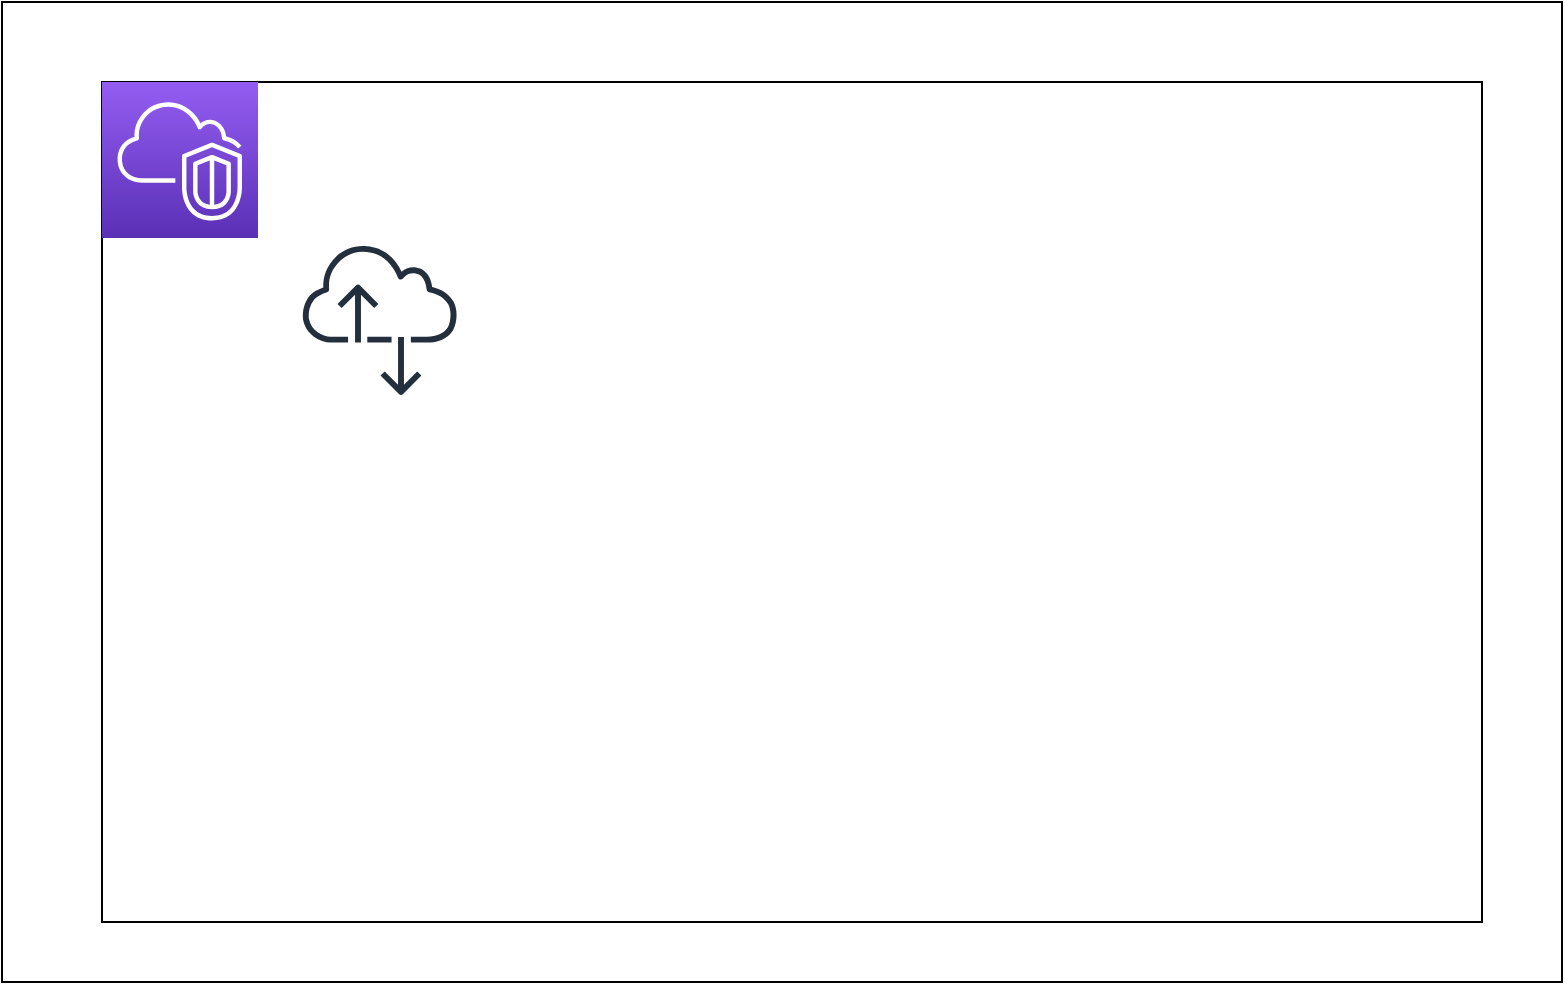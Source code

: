 <mxfile version="20.2.3" type="github">
  <diagram id="PVi3mM8rECmHYF2QpJj_" name="ページ1">
    <mxGraphModel dx="1038" dy="567" grid="1" gridSize="10" guides="1" tooltips="1" connect="1" arrows="1" fold="1" page="1" pageScale="1" pageWidth="827" pageHeight="1169" math="0" shadow="0">
      <root>
        <mxCell id="0" />
        <mxCell id="1" parent="0" />
        <mxCell id="s6jqBJWErEWpHe0qMfG8-5" value="" style="rounded=0;whiteSpace=wrap;html=1;" vertex="1" parent="1">
          <mxGeometry x="20" y="30" width="780" height="490" as="geometry" />
        </mxCell>
        <mxCell id="s6jqBJWErEWpHe0qMfG8-4" value="" style="rounded=0;whiteSpace=wrap;html=1;" vertex="1" parent="1">
          <mxGeometry x="70" y="70" width="690" height="420" as="geometry" />
        </mxCell>
        <mxCell id="s6jqBJWErEWpHe0qMfG8-1" value="" style="sketch=0;points=[[0,0,0],[0.25,0,0],[0.5,0,0],[0.75,0,0],[1,0,0],[0,1,0],[0.25,1,0],[0.5,1,0],[0.75,1,0],[1,1,0],[0,0.25,0],[0,0.5,0],[0,0.75,0],[1,0.25,0],[1,0.5,0],[1,0.75,0]];outlineConnect=0;fontColor=#232F3E;gradientColor=#945DF2;gradientDirection=north;fillColor=#5A30B5;strokeColor=#ffffff;dashed=0;verticalLabelPosition=bottom;verticalAlign=top;align=center;html=1;fontSize=12;fontStyle=0;aspect=fixed;shape=mxgraph.aws4.resourceIcon;resIcon=mxgraph.aws4.vpc;" vertex="1" parent="1">
          <mxGeometry x="70" y="70" width="78" height="78" as="geometry" />
        </mxCell>
        <mxCell id="s6jqBJWErEWpHe0qMfG8-2" value="" style="sketch=0;outlineConnect=0;fontColor=#232F3E;gradientColor=none;fillColor=#232F3D;strokeColor=none;dashed=0;verticalLabelPosition=bottom;verticalAlign=top;align=center;html=1;fontSize=12;fontStyle=0;aspect=fixed;pointerEvents=1;shape=mxgraph.aws4.internet_alt2;" vertex="1" parent="1">
          <mxGeometry x="170" y="150" width="78" height="78" as="geometry" />
        </mxCell>
      </root>
    </mxGraphModel>
  </diagram>
</mxfile>
